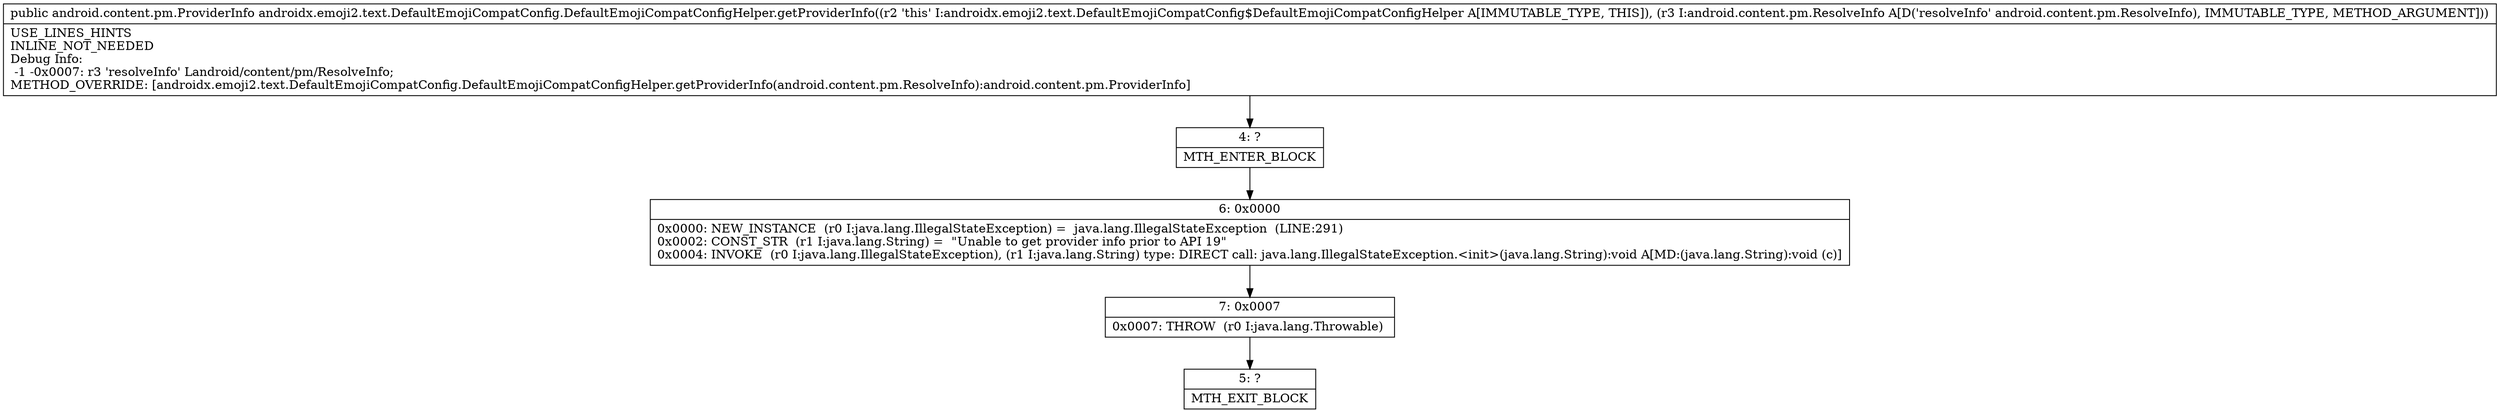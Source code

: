 digraph "CFG forandroidx.emoji2.text.DefaultEmojiCompatConfig.DefaultEmojiCompatConfigHelper.getProviderInfo(Landroid\/content\/pm\/ResolveInfo;)Landroid\/content\/pm\/ProviderInfo;" {
Node_4 [shape=record,label="{4\:\ ?|MTH_ENTER_BLOCK\l}"];
Node_6 [shape=record,label="{6\:\ 0x0000|0x0000: NEW_INSTANCE  (r0 I:java.lang.IllegalStateException) =  java.lang.IllegalStateException  (LINE:291)\l0x0002: CONST_STR  (r1 I:java.lang.String) =  \"Unable to get provider info prior to API 19\" \l0x0004: INVOKE  (r0 I:java.lang.IllegalStateException), (r1 I:java.lang.String) type: DIRECT call: java.lang.IllegalStateException.\<init\>(java.lang.String):void A[MD:(java.lang.String):void (c)]\l}"];
Node_7 [shape=record,label="{7\:\ 0x0007|0x0007: THROW  (r0 I:java.lang.Throwable) \l}"];
Node_5 [shape=record,label="{5\:\ ?|MTH_EXIT_BLOCK\l}"];
MethodNode[shape=record,label="{public android.content.pm.ProviderInfo androidx.emoji2.text.DefaultEmojiCompatConfig.DefaultEmojiCompatConfigHelper.getProviderInfo((r2 'this' I:androidx.emoji2.text.DefaultEmojiCompatConfig$DefaultEmojiCompatConfigHelper A[IMMUTABLE_TYPE, THIS]), (r3 I:android.content.pm.ResolveInfo A[D('resolveInfo' android.content.pm.ResolveInfo), IMMUTABLE_TYPE, METHOD_ARGUMENT]))  | USE_LINES_HINTS\lINLINE_NOT_NEEDED\lDebug Info:\l  \-1 \-0x0007: r3 'resolveInfo' Landroid\/content\/pm\/ResolveInfo;\lMETHOD_OVERRIDE: [androidx.emoji2.text.DefaultEmojiCompatConfig.DefaultEmojiCompatConfigHelper.getProviderInfo(android.content.pm.ResolveInfo):android.content.pm.ProviderInfo]\l}"];
MethodNode -> Node_4;Node_4 -> Node_6;
Node_6 -> Node_7;
Node_7 -> Node_5;
}

